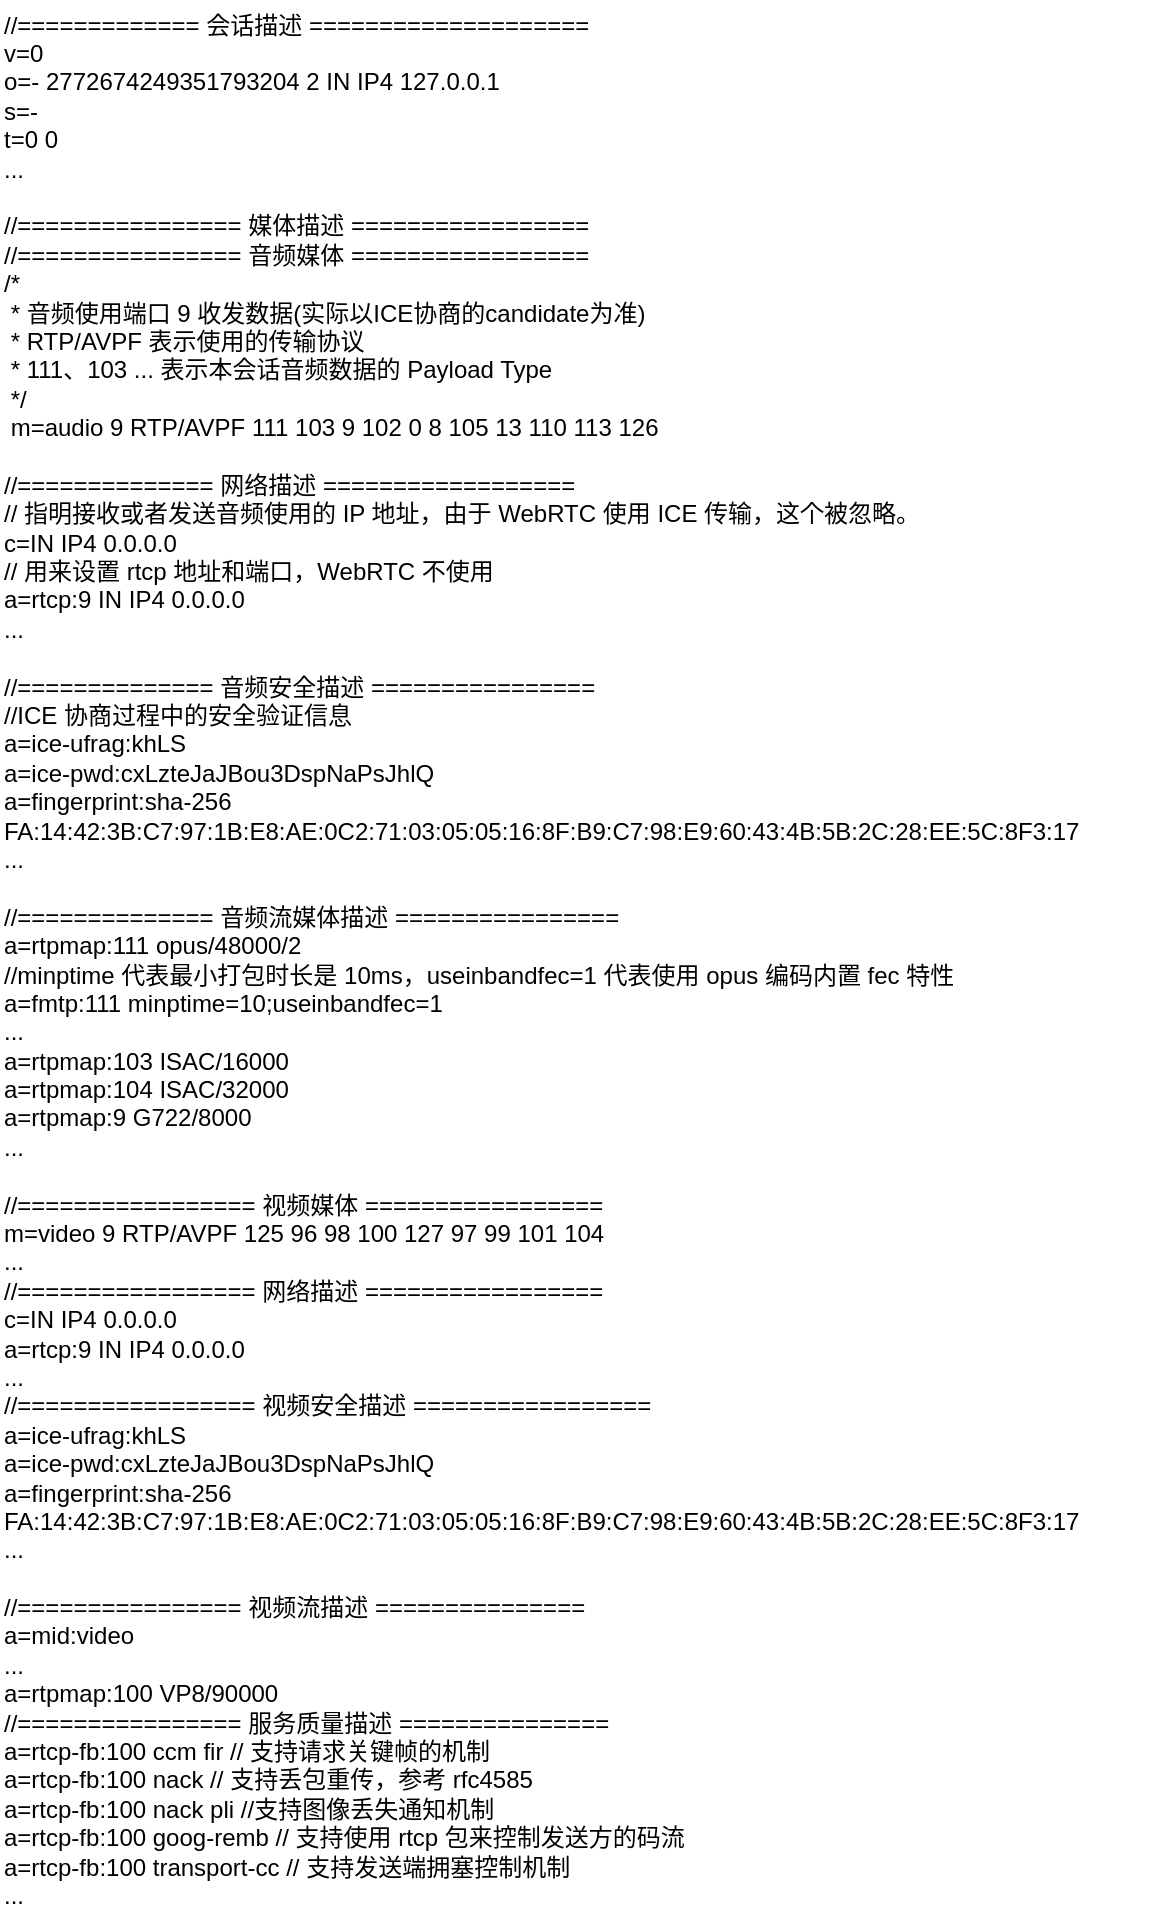 <mxfile version="14.4.3" type="device"><diagram id="f7VOou_o70IMJ6NmW0gb" name="第 1 页"><mxGraphModel dx="1086" dy="1975" grid="1" gridSize="10" guides="1" tooltips="1" connect="1" arrows="1" fold="1" page="1" pageScale="1" pageWidth="827" pageHeight="1169" math="0" shadow="0"><root><mxCell id="0"/><mxCell id="1" parent="0"/><mxCell id="bFy5NMCX3cJRwHTZRVDK-1" value="&lt;div&gt;//============= 会话描述 ====================&lt;/div&gt;&lt;div&gt;v=0&lt;/div&gt;&lt;div&gt;o=- 2772674249351793204 2 IN IP4 127.0.0.1&lt;/div&gt;&lt;div&gt;s=-&lt;/div&gt;&lt;div&gt;t=0 0&lt;/div&gt;&lt;div&gt;...&lt;/div&gt;&lt;div&gt;&amp;nbsp;&lt;/div&gt;&lt;div&gt;//================ 媒体描述 =================&lt;/div&gt;&lt;div&gt;//================ 音频媒体 =================&lt;/div&gt;&lt;div&gt;/*&lt;/div&gt;&lt;div&gt;&amp;nbsp;* 音频使用端口 9 收发数据(实际以ICE协商的candidate为准)&lt;/div&gt;&lt;div&gt;&amp;nbsp;* RTP/AVPF 表示使用的传输协议&lt;/div&gt;&lt;div&gt;&amp;nbsp;* 111、103 ... 表示本会话音频数据的 Payload Type&lt;/div&gt;&lt;div&gt;&amp;nbsp;*/&lt;/div&gt;&lt;div&gt;&amp;nbsp;m=audio 9 RTP/AVPF 111 103 9 102 0 8 105 13 110 113 126&amp;nbsp;&lt;/div&gt;&lt;div&gt;&amp;nbsp;&lt;/div&gt;&lt;div&gt;//============== 网络描述 ==================&lt;/div&gt;&lt;div&gt;// 指明接收或者发送音频使用的 IP 地址，由于 WebRTC 使用 ICE 传输，这个被忽略。&lt;/div&gt;&lt;div&gt;c=IN IP4 0.0.0.0&lt;/div&gt;&lt;div&gt;// 用来设置 rtcp 地址和端口，WebRTC 不使用&lt;/div&gt;&lt;div&gt;a=rtcp:9 IN IP4 0.0.0.0&lt;/div&gt;&lt;div&gt;...&lt;/div&gt;&lt;div&gt;&amp;nbsp;&lt;/div&gt;&lt;div&gt;//============== 音频安全描述 ================&lt;/div&gt;&lt;div&gt;//ICE 协商过程中的安全验证信息&lt;/div&gt;&lt;div&gt;a=ice-ufrag:khLS&lt;/div&gt;&lt;div&gt;a=ice-pwd:cxLzteJaJBou3DspNaPsJhlQ&lt;/div&gt;&lt;div&gt;a=fingerprint:sha-256 FA:14:42:3B:C7:97:1B:E8:AE:0C2:71:03:05:05:16:8F:B9:C7:98:E9:60:43:4B:5B:2C:28:EE:5C:8F3:17&lt;/div&gt;&lt;div&gt;...&lt;/div&gt;&lt;div&gt;&amp;nbsp;&lt;/div&gt;&lt;div&gt;//============== 音频流媒体描述 ================&lt;/div&gt;&lt;div&gt;a=rtpmap:111 opus/48000/2&lt;/div&gt;&lt;div&gt;//minptime 代表最小打包时长是 10ms，useinbandfec=1 代表使用 opus 编码内置 fec 特性&lt;/div&gt;&lt;div&gt;a=fmtp:111 minptime=10;useinbandfec=1&lt;/div&gt;&lt;div&gt;...&lt;/div&gt;&lt;div&gt;a=rtpmap:103 ISAC/16000&lt;/div&gt;&lt;div&gt;a=rtpmap:104 ISAC/32000&lt;/div&gt;&lt;div&gt;a=rtpmap:9 G722/8000&lt;/div&gt;&lt;div&gt;...&lt;/div&gt;&lt;div&gt;&amp;nbsp;&lt;/div&gt;&lt;div&gt;//================= 视频媒体 =================&lt;/div&gt;&lt;div&gt;m=video 9 RTP/AVPF 125 96 98 100 127 97 99 101 104&lt;/div&gt;&lt;div&gt;...&lt;/div&gt;&lt;div&gt;//================= 网络描述 =================&lt;/div&gt;&lt;div&gt;c=IN IP4 0.0.0.0&lt;/div&gt;&lt;div&gt;a=rtcp:9 IN IP4 0.0.0.0&lt;/div&gt;&lt;div&gt;...&lt;/div&gt;&lt;div&gt;//================= 视频安全描述 =================&lt;/div&gt;&lt;div&gt;a=ice-ufrag:khLS&lt;/div&gt;&lt;div&gt;a=ice-pwd:cxLzteJaJBou3DspNaPsJhlQ&lt;/div&gt;&lt;div&gt;a=fingerprint:sha-256 FA:14:42:3B:C7:97:1B:E8:AE:0C2:71:03:05:05:16:8F:B9:C7:98:E9:60:43:4B:5B:2C:28:EE:5C:8F3:17&lt;/div&gt;&lt;div&gt;...&lt;/div&gt;&lt;div&gt;&amp;nbsp;&lt;/div&gt;&lt;div&gt;//================ 视频流描述 ===============&lt;/div&gt;&lt;div&gt;a=mid:video&lt;/div&gt;&lt;div&gt;...&lt;/div&gt;&lt;div&gt;a=rtpmap:100 VP8/90000&lt;/div&gt;&lt;div&gt;//================ 服务质量描述 ===============&lt;/div&gt;&lt;div&gt;a=rtcp-fb:100 ccm fir // 支持请求关键帧的机制&lt;/div&gt;&lt;div&gt;a=rtcp-fb:100 nack // 支持丢包重传，参考 rfc4585&lt;/div&gt;&lt;div&gt;a=rtcp-fb:100 nack pli //支持图像丢失通知机制&lt;/div&gt;&lt;div&gt;a=rtcp-fb:100 goog-remb // 支持使用 rtcp 包来控制发送方的码流&lt;/div&gt;&lt;div&gt;a=rtcp-fb:100 transport-cc // 支持发送端拥塞控制机制&lt;/div&gt;&lt;div&gt;...&lt;/div&gt;" style="text;html=1;strokeColor=none;fillColor=none;align=left;verticalAlign=middle;whiteSpace=wrap;rounded=0;" vertex="1" parent="1"><mxGeometry x="300" y="-660" width="580" height="960" as="geometry"/></mxCell></root></mxGraphModel></diagram></mxfile>